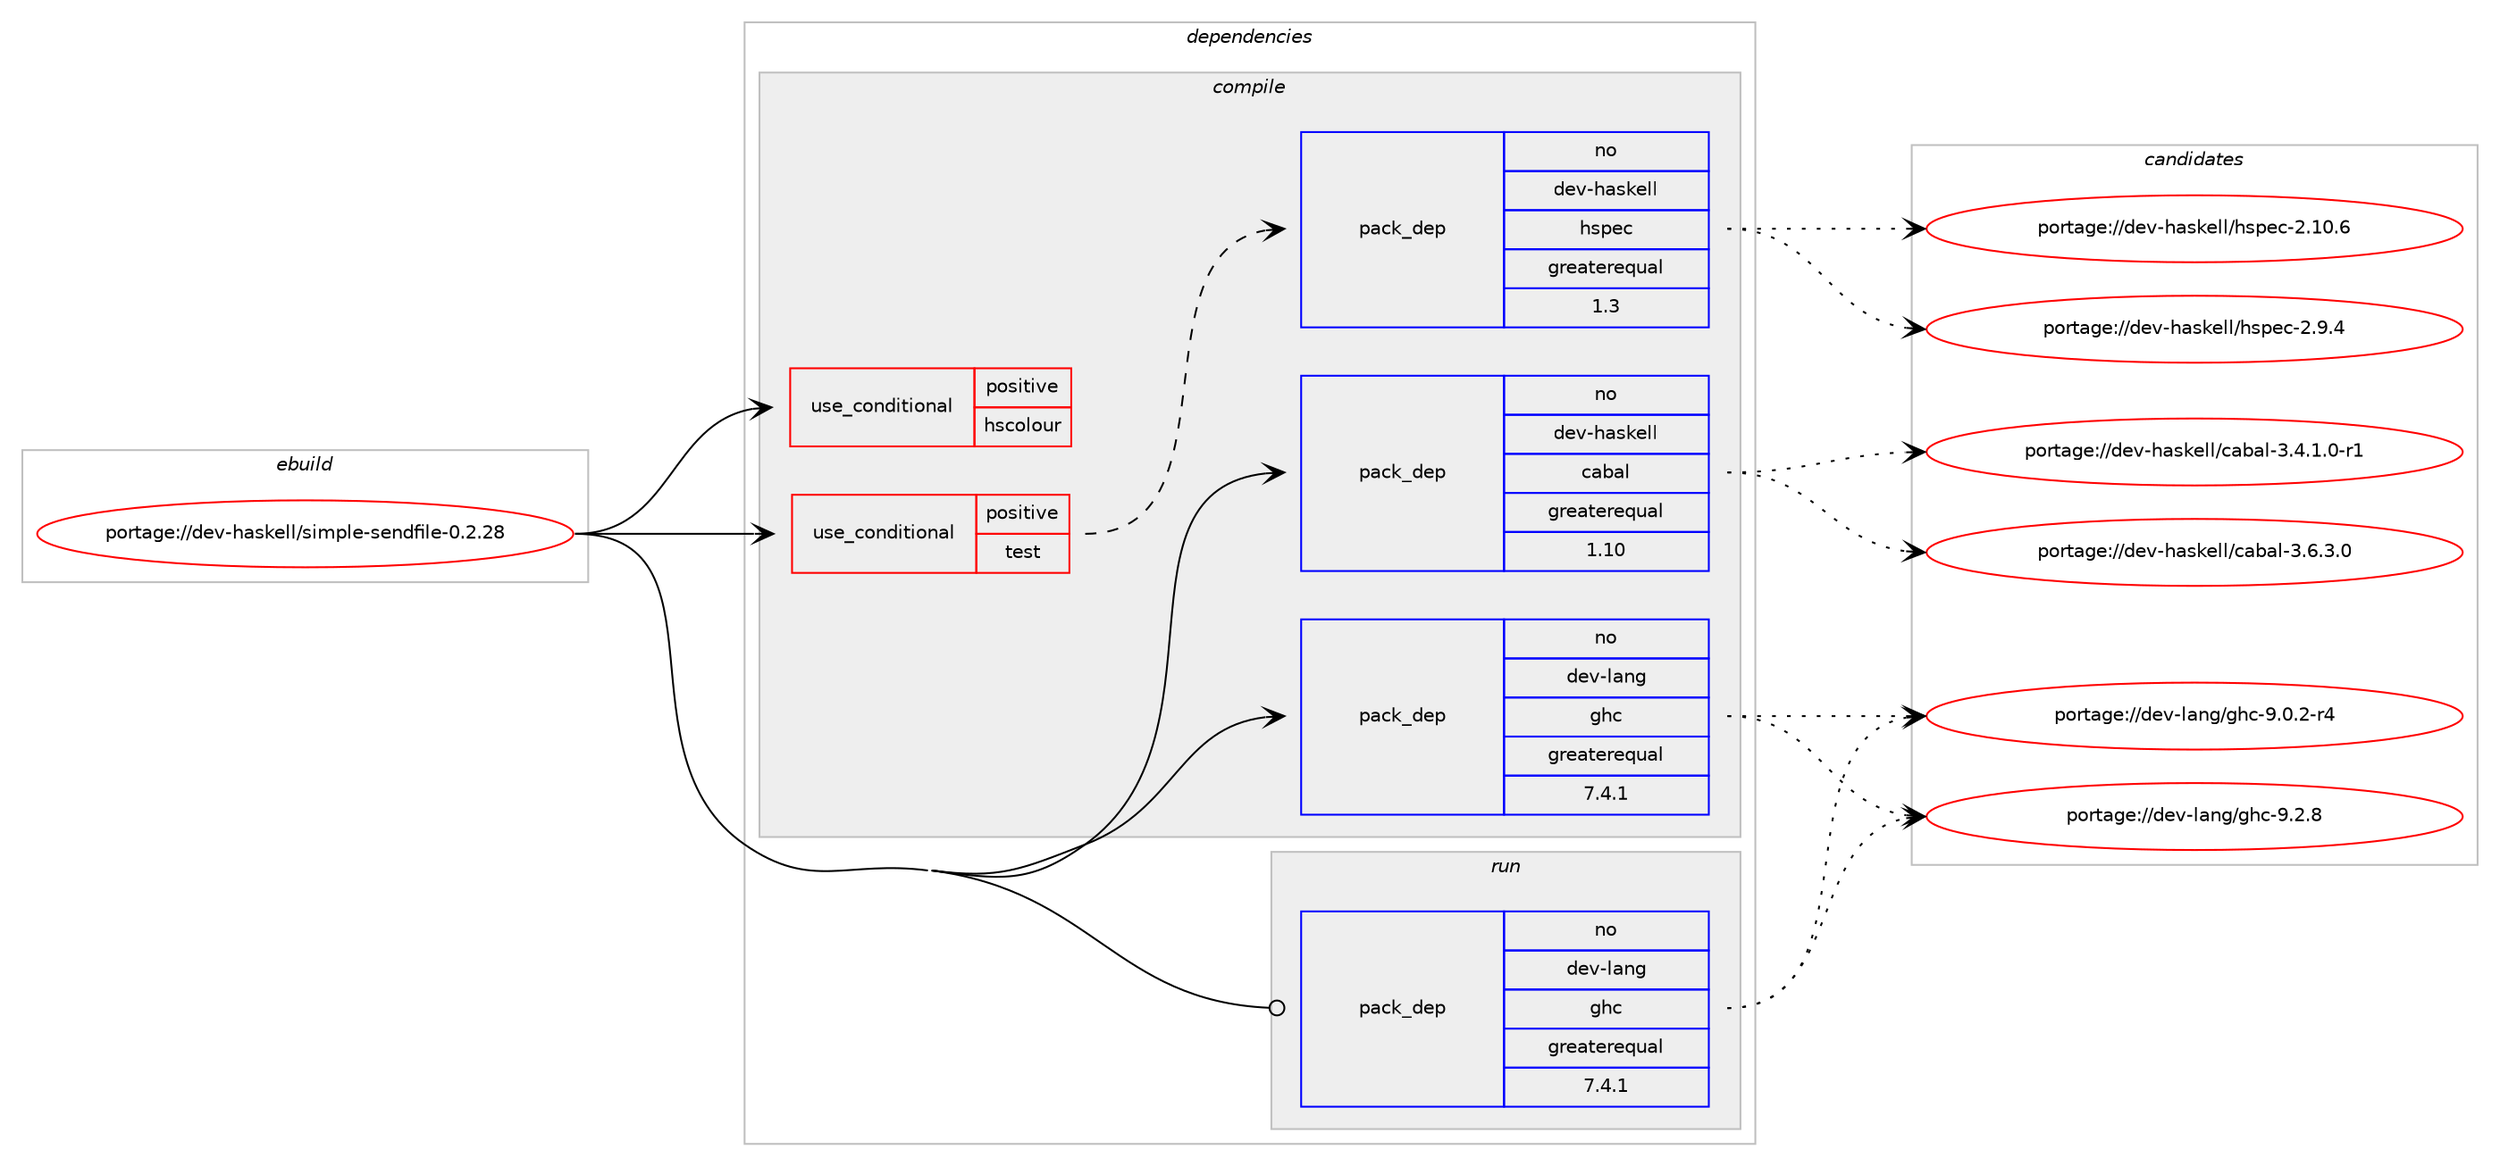 digraph prolog {

# *************
# Graph options
# *************

newrank=true;
concentrate=true;
compound=true;
graph [rankdir=LR,fontname=Helvetica,fontsize=10,ranksep=1.5];#, ranksep=2.5, nodesep=0.2];
edge  [arrowhead=vee];
node  [fontname=Helvetica,fontsize=10];

# **********
# The ebuild
# **********

subgraph cluster_leftcol {
color=gray;
rank=same;
label=<<i>ebuild</i>>;
id [label="portage://dev-haskell/simple-sendfile-0.2.28", color=red, width=4, href="../dev-haskell/simple-sendfile-0.2.28.svg"];
}

# ****************
# The dependencies
# ****************

subgraph cluster_midcol {
color=gray;
label=<<i>dependencies</i>>;
subgraph cluster_compile {
fillcolor="#eeeeee";
style=filled;
label=<<i>compile</i>>;
subgraph cond20407 {
dependency43399 [label=<<TABLE BORDER="0" CELLBORDER="1" CELLSPACING="0" CELLPADDING="4"><TR><TD ROWSPAN="3" CELLPADDING="10">use_conditional</TD></TR><TR><TD>positive</TD></TR><TR><TD>hscolour</TD></TR></TABLE>>, shape=none, color=red];
# *** BEGIN UNKNOWN DEPENDENCY TYPE (TODO) ***
# dependency43399 -> package_dependency(portage://dev-haskell/simple-sendfile-0.2.28,install,no,dev-haskell,hscolour,none,[,,],[],[])
# *** END UNKNOWN DEPENDENCY TYPE (TODO) ***

}
id:e -> dependency43399:w [weight=20,style="solid",arrowhead="vee"];
subgraph cond20408 {
dependency43400 [label=<<TABLE BORDER="0" CELLBORDER="1" CELLSPACING="0" CELLPADDING="4"><TR><TD ROWSPAN="3" CELLPADDING="10">use_conditional</TD></TR><TR><TD>positive</TD></TR><TR><TD>test</TD></TR></TABLE>>, shape=none, color=red];
# *** BEGIN UNKNOWN DEPENDENCY TYPE (TODO) ***
# dependency43400 -> package_dependency(portage://dev-haskell/simple-sendfile-0.2.28,install,no,dev-haskell,conduit,none,[,,],[],[])
# *** END UNKNOWN DEPENDENCY TYPE (TODO) ***

# *** BEGIN UNKNOWN DEPENDENCY TYPE (TODO) ***
# dependency43400 -> package_dependency(portage://dev-haskell/simple-sendfile-0.2.28,install,no,dev-haskell,conduit-extra,none,[,,],[],[])
# *** END UNKNOWN DEPENDENCY TYPE (TODO) ***

subgraph pack22011 {
dependency43401 [label=<<TABLE BORDER="0" CELLBORDER="1" CELLSPACING="0" CELLPADDING="4" WIDTH="220"><TR><TD ROWSPAN="6" CELLPADDING="30">pack_dep</TD></TR><TR><TD WIDTH="110">no</TD></TR><TR><TD>dev-haskell</TD></TR><TR><TD>hspec</TD></TR><TR><TD>greaterequal</TD></TR><TR><TD>1.3</TD></TR></TABLE>>, shape=none, color=blue];
}
dependency43400:e -> dependency43401:w [weight=20,style="dashed",arrowhead="vee"];
# *** BEGIN UNKNOWN DEPENDENCY TYPE (TODO) ***
# dependency43400 -> package_dependency(portage://dev-haskell/simple-sendfile-0.2.28,install,no,dev-haskell,hunit,none,[,,],[],[])
# *** END UNKNOWN DEPENDENCY TYPE (TODO) ***

# *** BEGIN UNKNOWN DEPENDENCY TYPE (TODO) ***
# dependency43400 -> package_dependency(portage://dev-haskell/simple-sendfile-0.2.28,install,no,dev-haskell,resourcet,none,[,,],[],[])
# *** END UNKNOWN DEPENDENCY TYPE (TODO) ***

}
id:e -> dependency43400:w [weight=20,style="solid",arrowhead="vee"];
subgraph pack22012 {
dependency43402 [label=<<TABLE BORDER="0" CELLBORDER="1" CELLSPACING="0" CELLPADDING="4" WIDTH="220"><TR><TD ROWSPAN="6" CELLPADDING="30">pack_dep</TD></TR><TR><TD WIDTH="110">no</TD></TR><TR><TD>dev-haskell</TD></TR><TR><TD>cabal</TD></TR><TR><TD>greaterequal</TD></TR><TR><TD>1.10</TD></TR></TABLE>>, shape=none, color=blue];
}
id:e -> dependency43402:w [weight=20,style="solid",arrowhead="vee"];
# *** BEGIN UNKNOWN DEPENDENCY TYPE (TODO) ***
# id -> package_dependency(portage://dev-haskell/simple-sendfile-0.2.28,install,no,dev-haskell,network,none,[,,],any_same_slot,[use(optenable(profile),none)])
# *** END UNKNOWN DEPENDENCY TYPE (TODO) ***

subgraph pack22013 {
dependency43403 [label=<<TABLE BORDER="0" CELLBORDER="1" CELLSPACING="0" CELLPADDING="4" WIDTH="220"><TR><TD ROWSPAN="6" CELLPADDING="30">pack_dep</TD></TR><TR><TD WIDTH="110">no</TD></TR><TR><TD>dev-lang</TD></TR><TR><TD>ghc</TD></TR><TR><TD>greaterequal</TD></TR><TR><TD>7.4.1</TD></TR></TABLE>>, shape=none, color=blue];
}
id:e -> dependency43403:w [weight=20,style="solid",arrowhead="vee"];
}
subgraph cluster_compileandrun {
fillcolor="#eeeeee";
style=filled;
label=<<i>compile and run</i>>;
}
subgraph cluster_run {
fillcolor="#eeeeee";
style=filled;
label=<<i>run</i>>;
# *** BEGIN UNKNOWN DEPENDENCY TYPE (TODO) ***
# id -> package_dependency(portage://dev-haskell/simple-sendfile-0.2.28,run,no,dev-haskell,network,none,[,,],any_same_slot,[use(optenable(profile),none)])
# *** END UNKNOWN DEPENDENCY TYPE (TODO) ***

subgraph pack22014 {
dependency43404 [label=<<TABLE BORDER="0" CELLBORDER="1" CELLSPACING="0" CELLPADDING="4" WIDTH="220"><TR><TD ROWSPAN="6" CELLPADDING="30">pack_dep</TD></TR><TR><TD WIDTH="110">no</TD></TR><TR><TD>dev-lang</TD></TR><TR><TD>ghc</TD></TR><TR><TD>greaterequal</TD></TR><TR><TD>7.4.1</TD></TR></TABLE>>, shape=none, color=blue];
}
id:e -> dependency43404:w [weight=20,style="solid",arrowhead="odot"];
# *** BEGIN UNKNOWN DEPENDENCY TYPE (TODO) ***
# id -> package_dependency(portage://dev-haskell/simple-sendfile-0.2.28,run,no,dev-lang,ghc,none,[,,],any_same_slot,[use(optenable(profile),none)])
# *** END UNKNOWN DEPENDENCY TYPE (TODO) ***

}
}

# **************
# The candidates
# **************

subgraph cluster_choices {
rank=same;
color=gray;
label=<<i>candidates</i>>;

subgraph choice22011 {
color=black;
nodesep=1;
choice1001011184510497115107101108108471041151121019945504649484654 [label="portage://dev-haskell/hspec-2.10.6", color=red, width=4,href="../dev-haskell/hspec-2.10.6.svg"];
choice10010111845104971151071011081084710411511210199455046574652 [label="portage://dev-haskell/hspec-2.9.4", color=red, width=4,href="../dev-haskell/hspec-2.9.4.svg"];
dependency43401:e -> choice1001011184510497115107101108108471041151121019945504649484654:w [style=dotted,weight="100"];
dependency43401:e -> choice10010111845104971151071011081084710411511210199455046574652:w [style=dotted,weight="100"];
}
subgraph choice22012 {
color=black;
nodesep=1;
choice1001011184510497115107101108108479997989710845514652464946484511449 [label="portage://dev-haskell/cabal-3.4.1.0-r1", color=red, width=4,href="../dev-haskell/cabal-3.4.1.0-r1.svg"];
choice100101118451049711510710110810847999798971084551465446514648 [label="portage://dev-haskell/cabal-3.6.3.0", color=red, width=4,href="../dev-haskell/cabal-3.6.3.0.svg"];
dependency43402:e -> choice1001011184510497115107101108108479997989710845514652464946484511449:w [style=dotted,weight="100"];
dependency43402:e -> choice100101118451049711510710110810847999798971084551465446514648:w [style=dotted,weight="100"];
}
subgraph choice22013 {
color=black;
nodesep=1;
choice100101118451089711010347103104994557464846504511452 [label="portage://dev-lang/ghc-9.0.2-r4", color=red, width=4,href="../dev-lang/ghc-9.0.2-r4.svg"];
choice10010111845108971101034710310499455746504656 [label="portage://dev-lang/ghc-9.2.8", color=red, width=4,href="../dev-lang/ghc-9.2.8.svg"];
dependency43403:e -> choice100101118451089711010347103104994557464846504511452:w [style=dotted,weight="100"];
dependency43403:e -> choice10010111845108971101034710310499455746504656:w [style=dotted,weight="100"];
}
subgraph choice22014 {
color=black;
nodesep=1;
choice100101118451089711010347103104994557464846504511452 [label="portage://dev-lang/ghc-9.0.2-r4", color=red, width=4,href="../dev-lang/ghc-9.0.2-r4.svg"];
choice10010111845108971101034710310499455746504656 [label="portage://dev-lang/ghc-9.2.8", color=red, width=4,href="../dev-lang/ghc-9.2.8.svg"];
dependency43404:e -> choice100101118451089711010347103104994557464846504511452:w [style=dotted,weight="100"];
dependency43404:e -> choice10010111845108971101034710310499455746504656:w [style=dotted,weight="100"];
}
}

}
